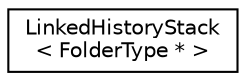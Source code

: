 digraph "Graphical Class Hierarchy"
{
 // LATEX_PDF_SIZE
  edge [fontname="Helvetica",fontsize="10",labelfontname="Helvetica",labelfontsize="10"];
  node [fontname="Helvetica",fontsize="10",shape=record];
  rankdir="LR";
  Node0 [label="LinkedHistoryStack\l\< FolderType * \>",height=0.2,width=0.4,color="black", fillcolor="white", style="filled",URL="$class_linked_history_stack.html",tooltip=" "];
}
